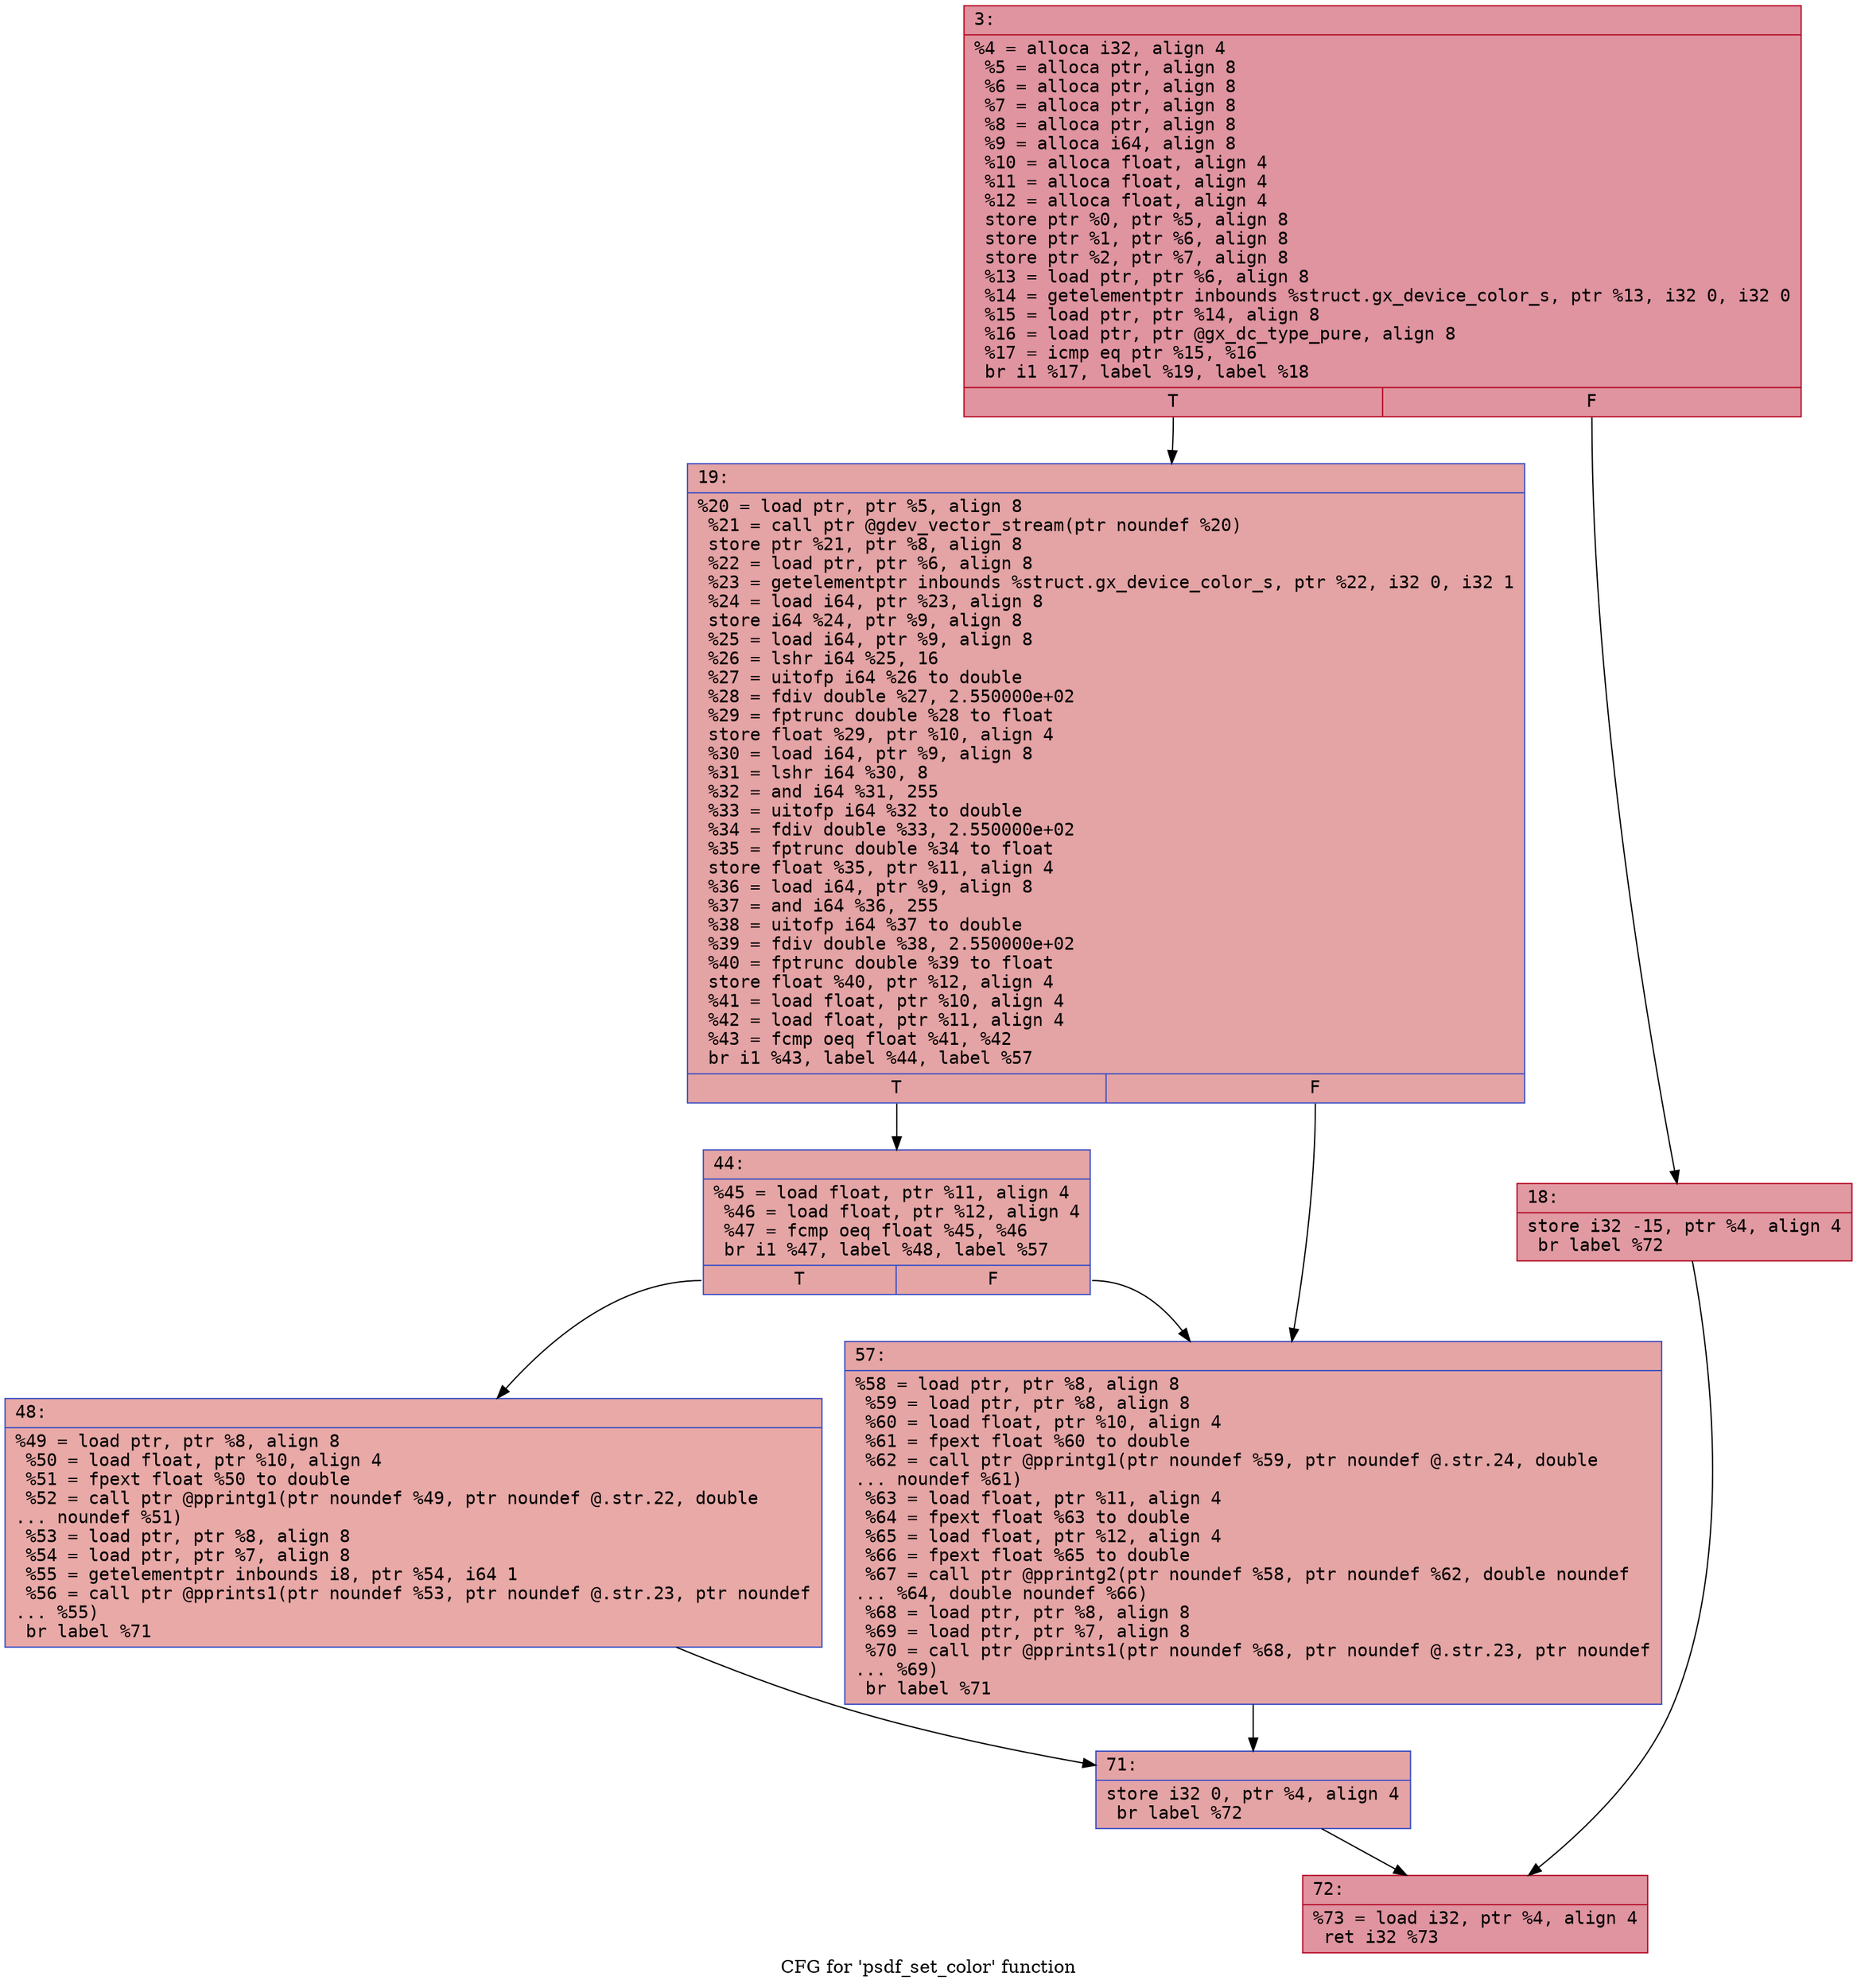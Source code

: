 digraph "CFG for 'psdf_set_color' function" {
	label="CFG for 'psdf_set_color' function";

	Node0x6000021686e0 [shape=record,color="#b70d28ff", style=filled, fillcolor="#b70d2870" fontname="Courier",label="{3:\l|  %4 = alloca i32, align 4\l  %5 = alloca ptr, align 8\l  %6 = alloca ptr, align 8\l  %7 = alloca ptr, align 8\l  %8 = alloca ptr, align 8\l  %9 = alloca i64, align 8\l  %10 = alloca float, align 4\l  %11 = alloca float, align 4\l  %12 = alloca float, align 4\l  store ptr %0, ptr %5, align 8\l  store ptr %1, ptr %6, align 8\l  store ptr %2, ptr %7, align 8\l  %13 = load ptr, ptr %6, align 8\l  %14 = getelementptr inbounds %struct.gx_device_color_s, ptr %13, i32 0, i32 0\l  %15 = load ptr, ptr %14, align 8\l  %16 = load ptr, ptr @gx_dc_type_pure, align 8\l  %17 = icmp eq ptr %15, %16\l  br i1 %17, label %19, label %18\l|{<s0>T|<s1>F}}"];
	Node0x6000021686e0:s0 -> Node0x600002168780[tooltip="3 -> 19\nProbability 37.50%" ];
	Node0x6000021686e0:s1 -> Node0x600002168730[tooltip="3 -> 18\nProbability 62.50%" ];
	Node0x600002168730 [shape=record,color="#b70d28ff", style=filled, fillcolor="#bb1b2c70" fontname="Courier",label="{18:\l|  store i32 -15, ptr %4, align 4\l  br label %72\l}"];
	Node0x600002168730 -> Node0x600002168910[tooltip="18 -> 72\nProbability 100.00%" ];
	Node0x600002168780 [shape=record,color="#3d50c3ff", style=filled, fillcolor="#c32e3170" fontname="Courier",label="{19:\l|  %20 = load ptr, ptr %5, align 8\l  %21 = call ptr @gdev_vector_stream(ptr noundef %20)\l  store ptr %21, ptr %8, align 8\l  %22 = load ptr, ptr %6, align 8\l  %23 = getelementptr inbounds %struct.gx_device_color_s, ptr %22, i32 0, i32 1\l  %24 = load i64, ptr %23, align 8\l  store i64 %24, ptr %9, align 8\l  %25 = load i64, ptr %9, align 8\l  %26 = lshr i64 %25, 16\l  %27 = uitofp i64 %26 to double\l  %28 = fdiv double %27, 2.550000e+02\l  %29 = fptrunc double %28 to float\l  store float %29, ptr %10, align 4\l  %30 = load i64, ptr %9, align 8\l  %31 = lshr i64 %30, 8\l  %32 = and i64 %31, 255\l  %33 = uitofp i64 %32 to double\l  %34 = fdiv double %33, 2.550000e+02\l  %35 = fptrunc double %34 to float\l  store float %35, ptr %11, align 4\l  %36 = load i64, ptr %9, align 8\l  %37 = and i64 %36, 255\l  %38 = uitofp i64 %37 to double\l  %39 = fdiv double %38, 2.550000e+02\l  %40 = fptrunc double %39 to float\l  store float %40, ptr %12, align 4\l  %41 = load float, ptr %10, align 4\l  %42 = load float, ptr %11, align 4\l  %43 = fcmp oeq float %41, %42\l  br i1 %43, label %44, label %57\l|{<s0>T|<s1>F}}"];
	Node0x600002168780:s0 -> Node0x6000021687d0[tooltip="19 -> 44\nProbability 62.50%" ];
	Node0x600002168780:s1 -> Node0x600002168870[tooltip="19 -> 57\nProbability 37.50%" ];
	Node0x6000021687d0 [shape=record,color="#3d50c3ff", style=filled, fillcolor="#c5333470" fontname="Courier",label="{44:\l|  %45 = load float, ptr %11, align 4\l  %46 = load float, ptr %12, align 4\l  %47 = fcmp oeq float %45, %46\l  br i1 %47, label %48, label %57\l|{<s0>T|<s1>F}}"];
	Node0x6000021687d0:s0 -> Node0x600002168820[tooltip="44 -> 48\nProbability 62.50%" ];
	Node0x6000021687d0:s1 -> Node0x600002168870[tooltip="44 -> 57\nProbability 37.50%" ];
	Node0x600002168820 [shape=record,color="#3d50c3ff", style=filled, fillcolor="#ca3b3770" fontname="Courier",label="{48:\l|  %49 = load ptr, ptr %8, align 8\l  %50 = load float, ptr %10, align 4\l  %51 = fpext float %50 to double\l  %52 = call ptr @pprintg1(ptr noundef %49, ptr noundef @.str.22, double\l... noundef %51)\l  %53 = load ptr, ptr %8, align 8\l  %54 = load ptr, ptr %7, align 8\l  %55 = getelementptr inbounds i8, ptr %54, i64 1\l  %56 = call ptr @pprints1(ptr noundef %53, ptr noundef @.str.23, ptr noundef\l... %55)\l  br label %71\l}"];
	Node0x600002168820 -> Node0x6000021688c0[tooltip="48 -> 71\nProbability 100.00%" ];
	Node0x600002168870 [shape=record,color="#3d50c3ff", style=filled, fillcolor="#c5333470" fontname="Courier",label="{57:\l|  %58 = load ptr, ptr %8, align 8\l  %59 = load ptr, ptr %8, align 8\l  %60 = load float, ptr %10, align 4\l  %61 = fpext float %60 to double\l  %62 = call ptr @pprintg1(ptr noundef %59, ptr noundef @.str.24, double\l... noundef %61)\l  %63 = load float, ptr %11, align 4\l  %64 = fpext float %63 to double\l  %65 = load float, ptr %12, align 4\l  %66 = fpext float %65 to double\l  %67 = call ptr @pprintg2(ptr noundef %58, ptr noundef %62, double noundef\l... %64, double noundef %66)\l  %68 = load ptr, ptr %8, align 8\l  %69 = load ptr, ptr %7, align 8\l  %70 = call ptr @pprints1(ptr noundef %68, ptr noundef @.str.23, ptr noundef\l... %69)\l  br label %71\l}"];
	Node0x600002168870 -> Node0x6000021688c0[tooltip="57 -> 71\nProbability 100.00%" ];
	Node0x6000021688c0 [shape=record,color="#3d50c3ff", style=filled, fillcolor="#c32e3170" fontname="Courier",label="{71:\l|  store i32 0, ptr %4, align 4\l  br label %72\l}"];
	Node0x6000021688c0 -> Node0x600002168910[tooltip="71 -> 72\nProbability 100.00%" ];
	Node0x600002168910 [shape=record,color="#b70d28ff", style=filled, fillcolor="#b70d2870" fontname="Courier",label="{72:\l|  %73 = load i32, ptr %4, align 4\l  ret i32 %73\l}"];
}
